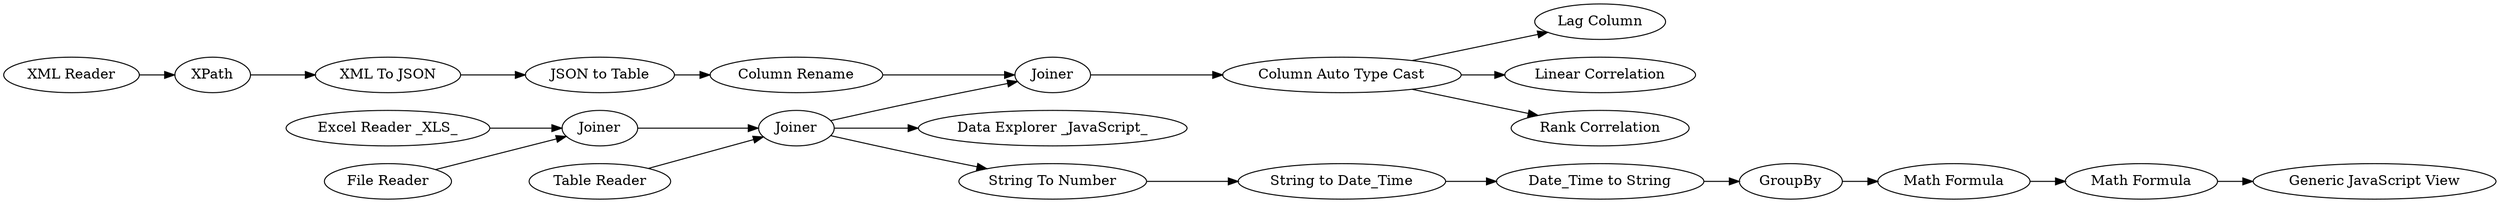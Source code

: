 digraph {
	"-8122905164962310591_159" [label=Joiner]
	"-8122905164962310591_161" [label="XML Reader"]
	"-7841984418322369303_144" [label="Date_Time to String"]
	"-8122905164962310591_165" [label=XPath]
	"-8122905164962310591_167" [label="Lag Column"]
	"-8122905164962310591_170" [label="Linear Correlation"]
	"-8122905164962310591_155" [label="Excel Reader _XLS_"]
	"-8122905164962310591_164" [label="XML To JSON"]
	"-8122905164962310591_172" [label="Rank Correlation"]
	"-7841984418322369303_102" [label=GroupBy]
	"-8122905164962310591_156" [label="File Reader"]
	"-8122905164962310591_166" [label=Joiner]
	"-8122905164962310591_58" [label="Generic JavaScript View"]
	"-8122905164962310591_171" [label="Column Auto Type Cast"]
	"-7841984418322369303_106" [label="Math Formula"]
	"-8122905164962310591_160" [label="Data Explorer _JavaScript_"]
	"-8122905164962310591_163" [label="JSON to Table"]
	"-7841984418322369303_105" [label="Math Formula"]
	"-8122905164962310591_158" [label=Joiner]
	"-8122905164962310591_162" [label="Column Rename"]
	"-8122905164962310591_157" [label="Table Reader"]
	"-7841984418322369303_145" [label="String to Date_Time"]
	"-7841984418322369303_143" [label="String To Number"]
	"-8122905164962310591_171" -> "-8122905164962310591_170"
	"-8122905164962310591_159" -> "-8122905164962310591_160"
	"-8122905164962310591_162" -> "-8122905164962310591_166"
	"-8122905164962310591_158" -> "-8122905164962310591_159"
	"-7841984418322369303_143" -> "-7841984418322369303_145"
	"-8122905164962310591_166" -> "-8122905164962310591_171"
	"-8122905164962310591_171" -> "-8122905164962310591_167"
	"-7841984418322369303_144" -> "-7841984418322369303_102"
	"-8122905164962310591_164" -> "-8122905164962310591_163"
	"-7841984418322369303_145" -> "-7841984418322369303_144"
	"-8122905164962310591_159" -> "-7841984418322369303_143"
	"-8122905164962310591_163" -> "-8122905164962310591_162"
	"-7841984418322369303_102" -> "-7841984418322369303_105"
	"-8122905164962310591_159" -> "-8122905164962310591_166"
	"-7841984418322369303_105" -> "-7841984418322369303_106"
	"-8122905164962310591_155" -> "-8122905164962310591_158"
	"-8122905164962310591_157" -> "-8122905164962310591_159"
	"-8122905164962310591_171" -> "-8122905164962310591_172"
	"-8122905164962310591_165" -> "-8122905164962310591_164"
	"-8122905164962310591_156" -> "-8122905164962310591_158"
	"-8122905164962310591_161" -> "-8122905164962310591_165"
	"-7841984418322369303_106" -> "-8122905164962310591_58"
	rankdir=LR
}
